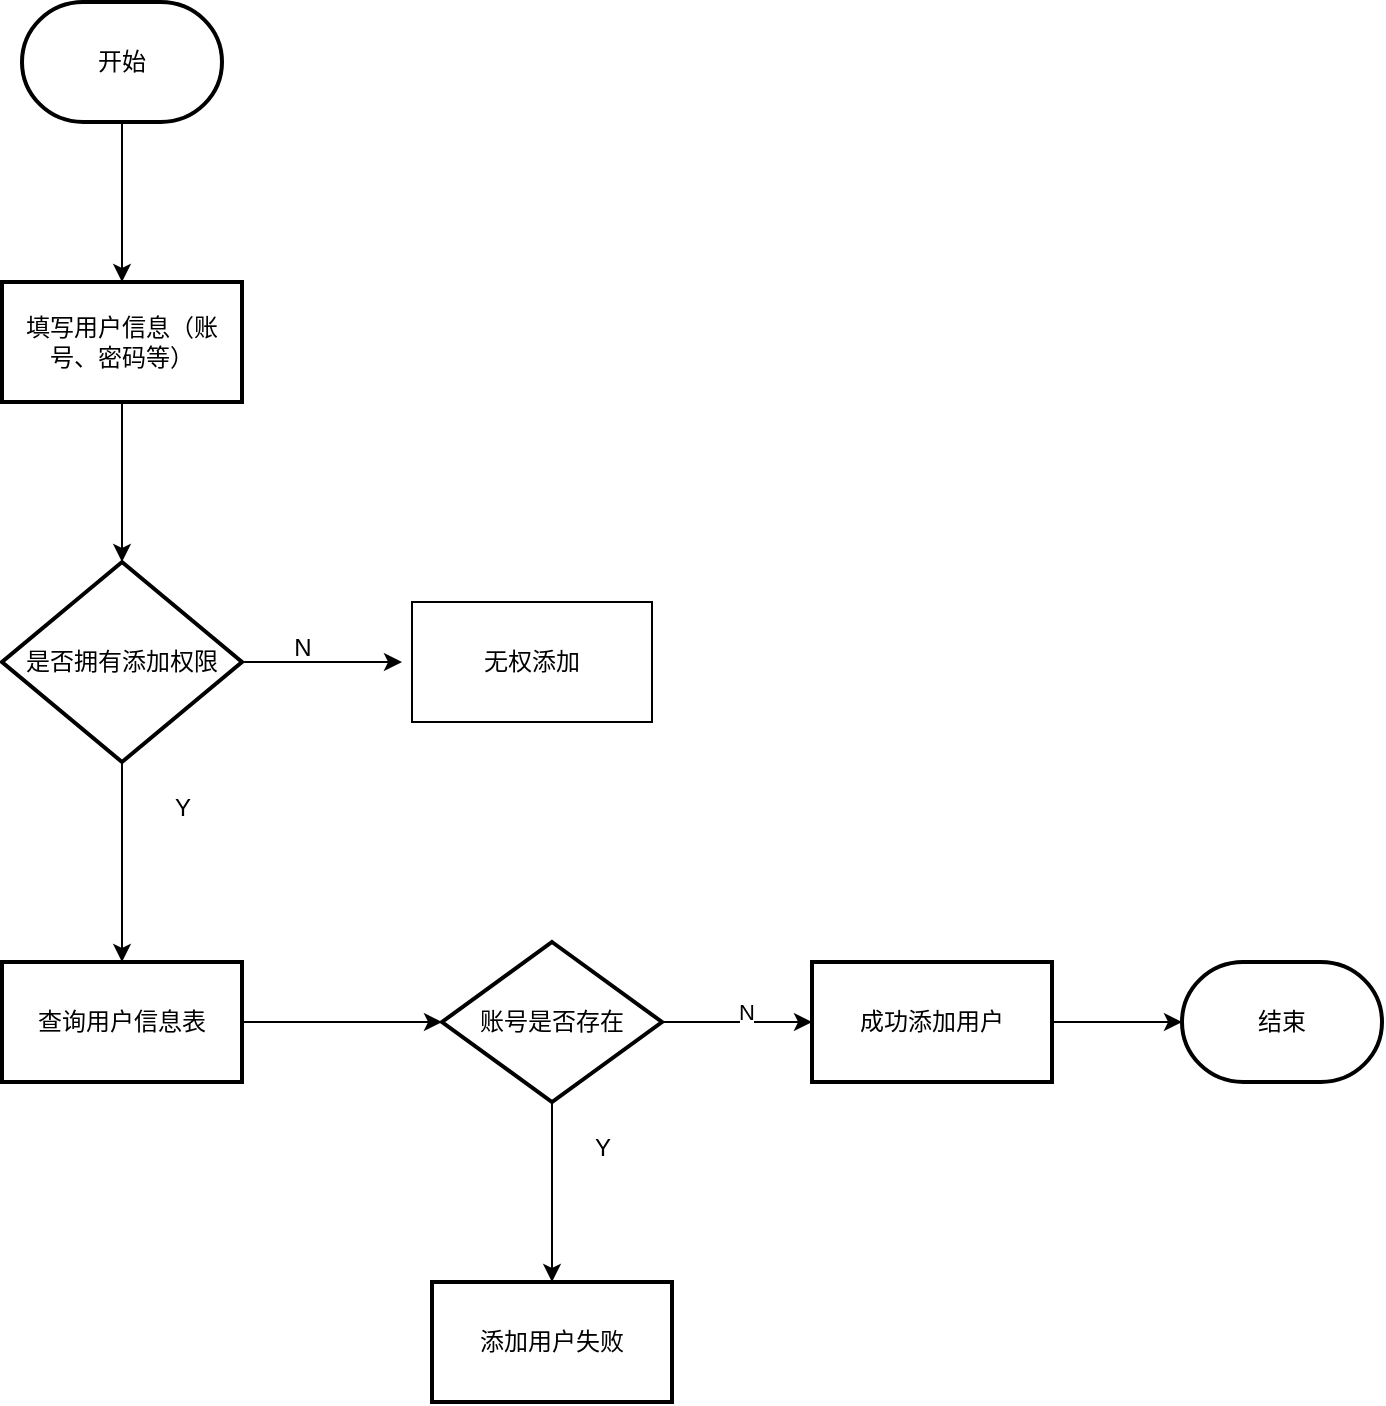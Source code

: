 <mxfile version="27.0.6">
  <diagram name="第 1 页" id="LSlhm3LMVkDSHU0hPJYF">
    <mxGraphModel dx="1489" dy="857" grid="1" gridSize="10" guides="1" tooltips="1" connect="1" arrows="1" fold="1" page="1" pageScale="1" pageWidth="827" pageHeight="1169" math="0" shadow="0">
      <root>
        <mxCell id="0" />
        <mxCell id="1" parent="0" />
        <mxCell id="PLmEwZYhoHYfsNrTxuQ4-3" value="" style="edgeStyle=orthogonalEdgeStyle;rounded=0;orthogonalLoop=1;jettySize=auto;html=1;" edge="1" parent="1" source="PLmEwZYhoHYfsNrTxuQ4-1" target="PLmEwZYhoHYfsNrTxuQ4-2">
          <mxGeometry relative="1" as="geometry" />
        </mxCell>
        <mxCell id="PLmEwZYhoHYfsNrTxuQ4-1" value="开始" style="strokeWidth=2;html=1;shape=mxgraph.flowchart.terminator;whiteSpace=wrap;" vertex="1" parent="1">
          <mxGeometry x="210" y="10" width="100" height="60" as="geometry" />
        </mxCell>
        <mxCell id="PLmEwZYhoHYfsNrTxuQ4-5" value="" style="edgeStyle=orthogonalEdgeStyle;rounded=0;orthogonalLoop=1;jettySize=auto;html=1;" edge="1" parent="1" source="PLmEwZYhoHYfsNrTxuQ4-2">
          <mxGeometry relative="1" as="geometry">
            <mxPoint x="260" y="290" as="targetPoint" />
          </mxGeometry>
        </mxCell>
        <mxCell id="PLmEwZYhoHYfsNrTxuQ4-2" value="填写用户信息（账号、密码等）" style="whiteSpace=wrap;html=1;strokeWidth=2;" vertex="1" parent="1">
          <mxGeometry x="200" y="150" width="120" height="60" as="geometry" />
        </mxCell>
        <mxCell id="PLmEwZYhoHYfsNrTxuQ4-11" value="" style="edgeStyle=orthogonalEdgeStyle;rounded=0;orthogonalLoop=1;jettySize=auto;html=1;" edge="1" parent="1" source="PLmEwZYhoHYfsNrTxuQ4-6">
          <mxGeometry relative="1" as="geometry">
            <mxPoint x="400" y="340" as="targetPoint" />
          </mxGeometry>
        </mxCell>
        <mxCell id="PLmEwZYhoHYfsNrTxuQ4-25" value="" style="edgeStyle=orthogonalEdgeStyle;rounded=0;orthogonalLoop=1;jettySize=auto;html=1;" edge="1" parent="1" source="PLmEwZYhoHYfsNrTxuQ4-6" target="PLmEwZYhoHYfsNrTxuQ4-24">
          <mxGeometry relative="1" as="geometry" />
        </mxCell>
        <mxCell id="PLmEwZYhoHYfsNrTxuQ4-6" value="是否拥有添加权限" style="strokeWidth=2;html=1;shape=mxgraph.flowchart.decision;whiteSpace=wrap;" vertex="1" parent="1">
          <mxGeometry x="200" y="290" width="120" height="100" as="geometry" />
        </mxCell>
        <mxCell id="PLmEwZYhoHYfsNrTxuQ4-12" value="N" style="text;html=1;align=center;verticalAlign=middle;resizable=0;points=[];autosize=1;strokeColor=none;fillColor=none;" vertex="1" parent="1">
          <mxGeometry x="335" y="318" width="30" height="30" as="geometry" />
        </mxCell>
        <mxCell id="PLmEwZYhoHYfsNrTxuQ4-21" value="Y" style="text;html=1;align=center;verticalAlign=middle;resizable=0;points=[];autosize=1;strokeColor=none;fillColor=none;" vertex="1" parent="1">
          <mxGeometry x="275" y="398" width="30" height="30" as="geometry" />
        </mxCell>
        <mxCell id="PLmEwZYhoHYfsNrTxuQ4-27" value="" style="edgeStyle=orthogonalEdgeStyle;rounded=0;orthogonalLoop=1;jettySize=auto;html=1;" edge="1" parent="1" source="PLmEwZYhoHYfsNrTxuQ4-24" target="PLmEwZYhoHYfsNrTxuQ4-26">
          <mxGeometry relative="1" as="geometry" />
        </mxCell>
        <mxCell id="PLmEwZYhoHYfsNrTxuQ4-24" value="查询用户信息表" style="whiteSpace=wrap;html=1;strokeWidth=2;" vertex="1" parent="1">
          <mxGeometry x="200" y="490" width="120" height="60" as="geometry" />
        </mxCell>
        <mxCell id="PLmEwZYhoHYfsNrTxuQ4-29" value="" style="edgeStyle=orthogonalEdgeStyle;rounded=0;orthogonalLoop=1;jettySize=auto;html=1;" edge="1" parent="1" source="PLmEwZYhoHYfsNrTxuQ4-26" target="PLmEwZYhoHYfsNrTxuQ4-28">
          <mxGeometry relative="1" as="geometry">
            <Array as="points">
              <mxPoint x="570" y="520" />
              <mxPoint x="570" y="520" />
            </Array>
          </mxGeometry>
        </mxCell>
        <mxCell id="PLmEwZYhoHYfsNrTxuQ4-30" value="N" style="edgeLabel;html=1;align=center;verticalAlign=middle;resizable=0;points=[];" vertex="1" connectable="0" parent="PLmEwZYhoHYfsNrTxuQ4-29">
          <mxGeometry x="0.111" y="5" relative="1" as="geometry">
            <mxPoint as="offset" />
          </mxGeometry>
        </mxCell>
        <mxCell id="PLmEwZYhoHYfsNrTxuQ4-34" value="" style="edgeStyle=orthogonalEdgeStyle;rounded=0;orthogonalLoop=1;jettySize=auto;html=1;" edge="1" parent="1" source="PLmEwZYhoHYfsNrTxuQ4-26" target="PLmEwZYhoHYfsNrTxuQ4-33">
          <mxGeometry relative="1" as="geometry" />
        </mxCell>
        <mxCell id="PLmEwZYhoHYfsNrTxuQ4-26" value="账号是否存在" style="rhombus;whiteSpace=wrap;html=1;strokeWidth=2;" vertex="1" parent="1">
          <mxGeometry x="420" y="480" width="110" height="80" as="geometry" />
        </mxCell>
        <mxCell id="PLmEwZYhoHYfsNrTxuQ4-32" value="" style="edgeStyle=orthogonalEdgeStyle;rounded=0;orthogonalLoop=1;jettySize=auto;html=1;" edge="1" parent="1" source="PLmEwZYhoHYfsNrTxuQ4-28" target="PLmEwZYhoHYfsNrTxuQ4-31">
          <mxGeometry relative="1" as="geometry" />
        </mxCell>
        <mxCell id="PLmEwZYhoHYfsNrTxuQ4-28" value="成功添加用户" style="whiteSpace=wrap;html=1;strokeWidth=2;" vertex="1" parent="1">
          <mxGeometry x="605" y="490" width="120" height="60" as="geometry" />
        </mxCell>
        <mxCell id="PLmEwZYhoHYfsNrTxuQ4-31" value="结束" style="strokeWidth=2;html=1;shape=mxgraph.flowchart.terminator;whiteSpace=wrap;" vertex="1" parent="1">
          <mxGeometry x="790" y="490" width="100" height="60" as="geometry" />
        </mxCell>
        <mxCell id="PLmEwZYhoHYfsNrTxuQ4-33" value="添加用户失败" style="whiteSpace=wrap;html=1;strokeWidth=2;" vertex="1" parent="1">
          <mxGeometry x="415" y="650" width="120" height="60" as="geometry" />
        </mxCell>
        <mxCell id="PLmEwZYhoHYfsNrTxuQ4-35" value="Y" style="text;html=1;align=center;verticalAlign=middle;resizable=0;points=[];autosize=1;strokeColor=none;fillColor=none;" vertex="1" parent="1">
          <mxGeometry x="485" y="568" width="30" height="30" as="geometry" />
        </mxCell>
        <mxCell id="PLmEwZYhoHYfsNrTxuQ4-38" value="无权添加" style="rounded=0;whiteSpace=wrap;html=1;" vertex="1" parent="1">
          <mxGeometry x="405" y="310" width="120" height="60" as="geometry" />
        </mxCell>
      </root>
    </mxGraphModel>
  </diagram>
</mxfile>

